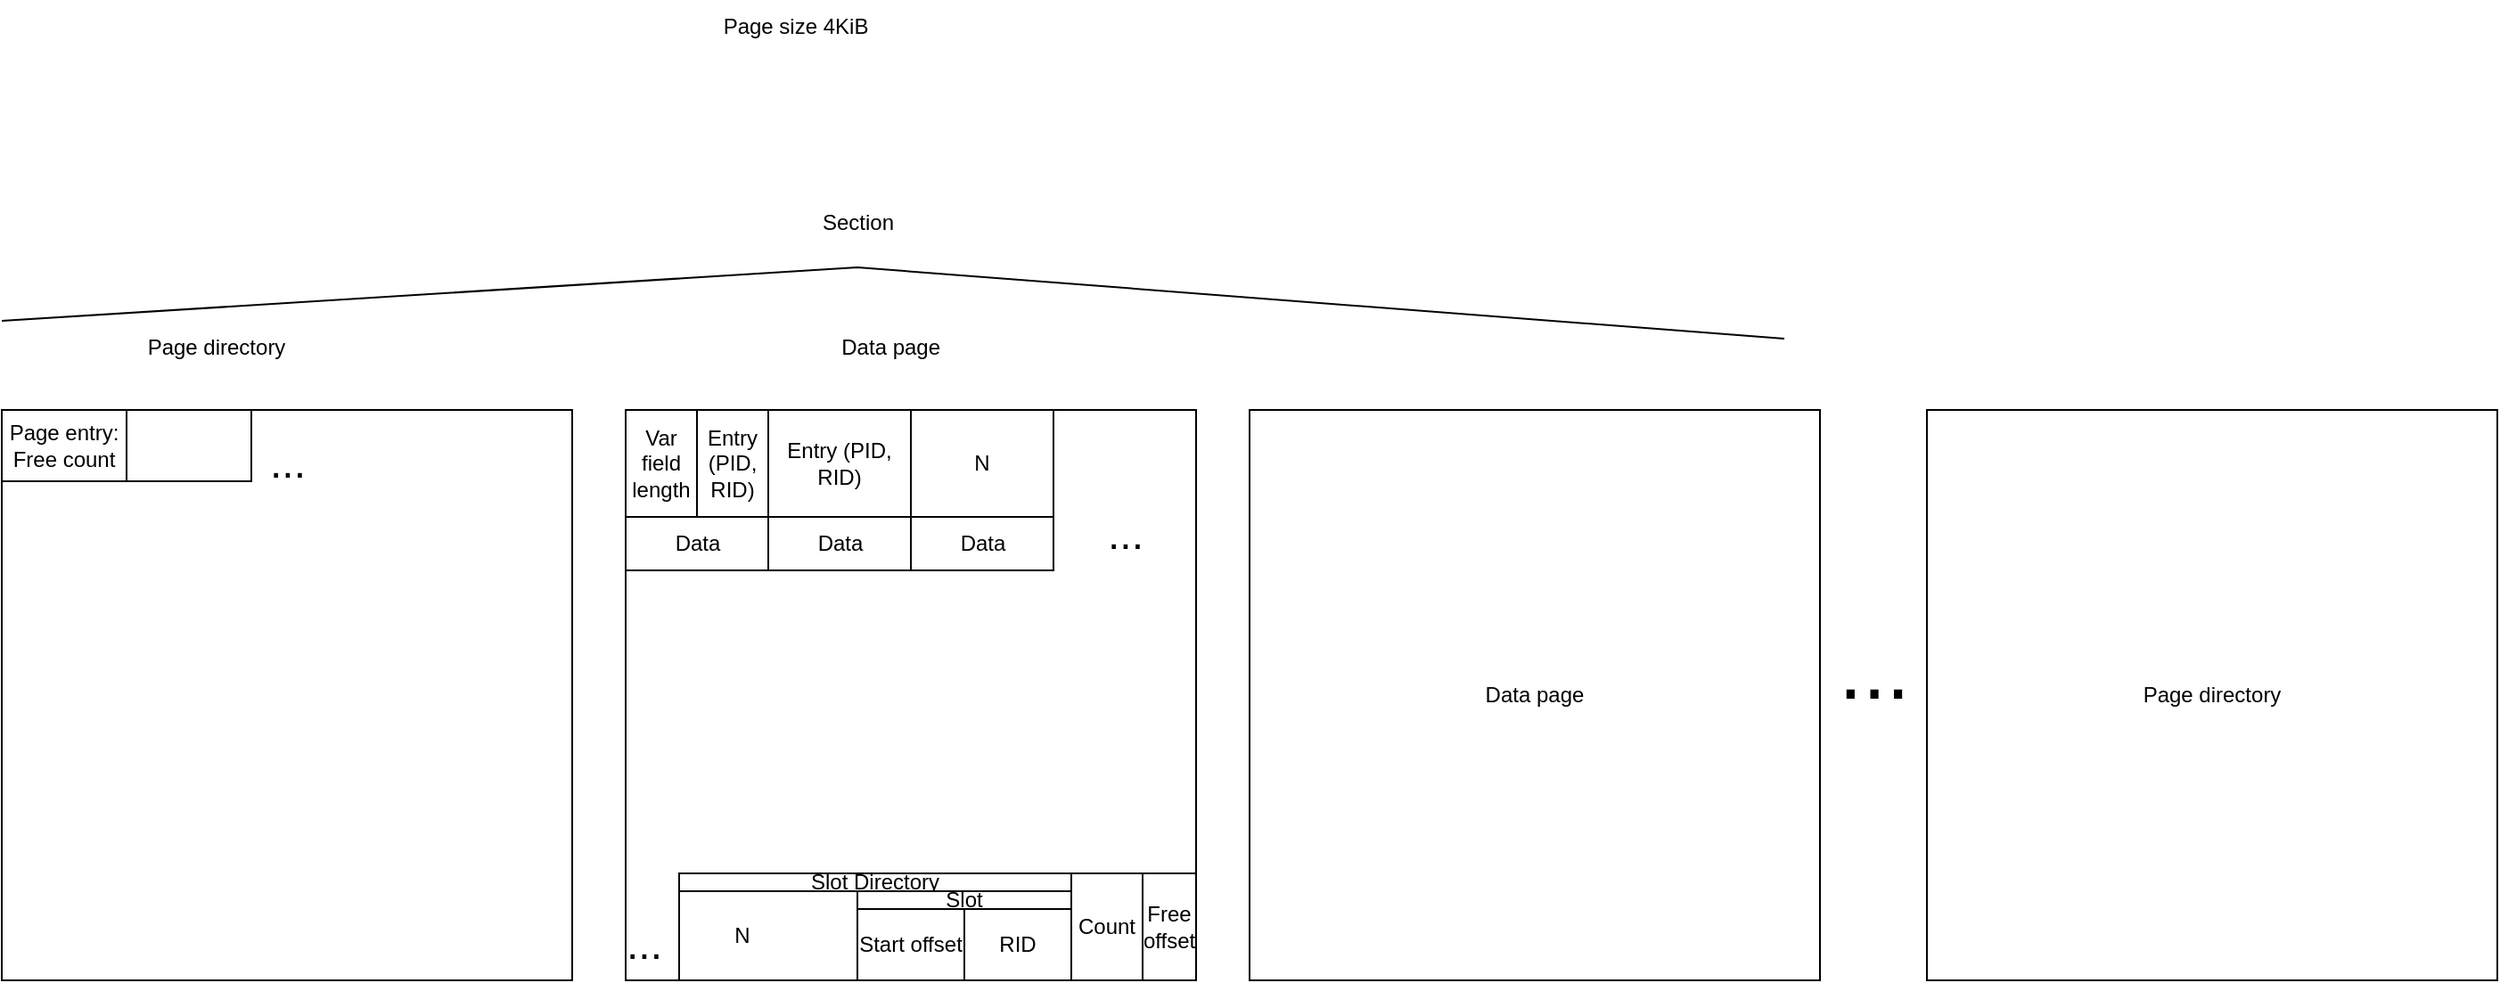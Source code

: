 <mxfile version="26.0.16">
  <diagram name="Page-1" id="jesis6ydwFvCg3yF08fC">
    <mxGraphModel dx="1290" dy="1723" grid="1" gridSize="10" guides="1" tooltips="1" connect="1" arrows="1" fold="1" page="1" pageScale="1" pageWidth="850" pageHeight="1100" math="0" shadow="0">
      <root>
        <mxCell id="0" />
        <mxCell id="1" parent="0" />
        <mxCell id="xviWKqRsHkdpLWUmEhDz-1" value="" style="whiteSpace=wrap;html=1;aspect=fixed;" parent="1" vertex="1">
          <mxGeometry x="370" y="20" width="320" height="320" as="geometry" />
        </mxCell>
        <mxCell id="xviWKqRsHkdpLWUmEhDz-3" value="Page directory" style="text;html=1;align=center;verticalAlign=middle;resizable=0;points=[];autosize=1;strokeColor=none;fillColor=none;" parent="1" vertex="1">
          <mxGeometry x="440" y="-30" width="100" height="30" as="geometry" />
        </mxCell>
        <mxCell id="xviWKqRsHkdpLWUmEhDz-8" value="" style="rounded=0;whiteSpace=wrap;html=1;" parent="1" vertex="1">
          <mxGeometry x="440" y="20" width="70" height="40" as="geometry" />
        </mxCell>
        <mxCell id="xviWKqRsHkdpLWUmEhDz-9" value="Page entry: Free count" style="rounded=0;whiteSpace=wrap;html=1;" parent="1" vertex="1">
          <mxGeometry x="370" y="20" width="70" height="40" as="geometry" />
        </mxCell>
        <mxCell id="xviWKqRsHkdpLWUmEhDz-10" value="&lt;font style=&quot;font-size: 24px;&quot;&gt;...&lt;/font&gt;" style="text;html=1;align=center;verticalAlign=middle;resizable=0;points=[];autosize=1;strokeColor=none;fillColor=none;" parent="1" vertex="1">
          <mxGeometry x="510" y="30" width="40" height="40" as="geometry" />
        </mxCell>
        <mxCell id="xviWKqRsHkdpLWUmEhDz-11" value="" style="whiteSpace=wrap;html=1;aspect=fixed;" parent="1" vertex="1">
          <mxGeometry x="720" y="20" width="320" height="320" as="geometry" />
        </mxCell>
        <mxCell id="xviWKqRsHkdpLWUmEhDz-12" value="" style="rounded=0;whiteSpace=wrap;html=1;" parent="1" vertex="1">
          <mxGeometry x="720" y="20" width="160" height="90" as="geometry" />
        </mxCell>
        <mxCell id="JhfrGm3bl157l_BFd9pG-1" value="" style="rounded=0;whiteSpace=wrap;html=1;" parent="1" vertex="1">
          <mxGeometry x="750" y="280" width="290" height="60" as="geometry" />
        </mxCell>
        <mxCell id="JhfrGm3bl157l_BFd9pG-2" value="Free offset" style="rounded=0;whiteSpace=wrap;html=1;" parent="1" vertex="1">
          <mxGeometry x="1010" y="280" width="30" height="60" as="geometry" />
        </mxCell>
        <mxCell id="JhfrGm3bl157l_BFd9pG-3" value="Slot Directory" style="rounded=0;whiteSpace=wrap;html=1;" parent="1" vertex="1">
          <mxGeometry x="750" y="280" width="220" height="10" as="geometry" />
        </mxCell>
        <mxCell id="JhfrGm3bl157l_BFd9pG-4" value="Slot" style="rounded=0;whiteSpace=wrap;html=1;" parent="1" vertex="1">
          <mxGeometry x="850" y="290" width="120" height="10" as="geometry" />
        </mxCell>
        <mxCell id="JhfrGm3bl157l_BFd9pG-5" value="" style="rounded=0;whiteSpace=wrap;html=1;" parent="1" vertex="1">
          <mxGeometry x="890" y="300" width="80" height="40" as="geometry" />
        </mxCell>
        <mxCell id="JhfrGm3bl157l_BFd9pG-6" value="&lt;font style=&quot;font-size: 24px;&quot;&gt;...&lt;/font&gt;" style="text;html=1;align=center;verticalAlign=middle;resizable=0;points=[];autosize=1;strokeColor=none;fillColor=none;" parent="1" vertex="1">
          <mxGeometry x="710" y="300" width="40" height="40" as="geometry" />
        </mxCell>
        <mxCell id="JhfrGm3bl157l_BFd9pG-7" value="N" style="text;html=1;align=center;verticalAlign=middle;resizable=0;points=[];autosize=1;strokeColor=none;fillColor=none;" parent="1" vertex="1">
          <mxGeometry x="770" y="300" width="30" height="30" as="geometry" />
        </mxCell>
        <mxCell id="JhfrGm3bl157l_BFd9pG-8" value="RID" style="rounded=0;whiteSpace=wrap;html=1;" parent="1" vertex="1">
          <mxGeometry x="910" y="300" width="60" height="40" as="geometry" />
        </mxCell>
        <mxCell id="JhfrGm3bl157l_BFd9pG-11" value="Count" style="rounded=0;whiteSpace=wrap;html=1;" parent="1" vertex="1">
          <mxGeometry x="970" y="280" width="40" height="60" as="geometry" />
        </mxCell>
        <mxCell id="JhfrGm3bl157l_BFd9pG-13" value="Entry (PID, RID)" style="rounded=0;whiteSpace=wrap;html=1;" parent="1" vertex="1">
          <mxGeometry x="760" y="20" width="40" height="60" as="geometry" />
        </mxCell>
        <mxCell id="JhfrGm3bl157l_BFd9pG-14" value="Data page&amp;nbsp;" style="text;html=1;align=center;verticalAlign=middle;resizable=0;points=[];autosize=1;strokeColor=none;fillColor=none;" parent="1" vertex="1">
          <mxGeometry x="830" y="-30" width="80" height="30" as="geometry" />
        </mxCell>
        <mxCell id="uQeXBm5_2oiLNZzTdzhn-1" value="Var field length" style="rounded=0;whiteSpace=wrap;html=1;" parent="1" vertex="1">
          <mxGeometry x="720" y="20" width="40" height="60" as="geometry" />
        </mxCell>
        <mxCell id="uQeXBm5_2oiLNZzTdzhn-3" value="" style="rounded=0;whiteSpace=wrap;html=1;" parent="1" vertex="1">
          <mxGeometry x="720" y="80" width="80" height="30" as="geometry" />
        </mxCell>
        <mxCell id="uQeXBm5_2oiLNZzTdzhn-4" value="Data" style="text;html=1;align=center;verticalAlign=middle;resizable=0;points=[];autosize=1;strokeColor=none;fillColor=none;" parent="1" vertex="1">
          <mxGeometry x="735" y="80" width="50" height="30" as="geometry" />
        </mxCell>
        <mxCell id="uQeXBm5_2oiLNZzTdzhn-8" value="Entry (PID, RID)" style="rounded=0;whiteSpace=wrap;html=1;" parent="1" vertex="1">
          <mxGeometry x="800" y="20" width="80" height="60" as="geometry" />
        </mxCell>
        <mxCell id="uQeXBm5_2oiLNZzTdzhn-10" value="" style="rounded=0;whiteSpace=wrap;html=1;" parent="1" vertex="1">
          <mxGeometry x="800" y="80" width="80" height="30" as="geometry" />
        </mxCell>
        <mxCell id="uQeXBm5_2oiLNZzTdzhn-11" value="Data" style="text;html=1;align=center;verticalAlign=middle;resizable=0;points=[];autosize=1;strokeColor=none;fillColor=none;" parent="1" vertex="1">
          <mxGeometry x="815" y="80" width="50" height="30" as="geometry" />
        </mxCell>
        <mxCell id="uQeXBm5_2oiLNZzTdzhn-14" value="" style="rounded=0;whiteSpace=wrap;html=1;" parent="1" vertex="1">
          <mxGeometry x="880" y="80" width="80" height="30" as="geometry" />
        </mxCell>
        <mxCell id="uQeXBm5_2oiLNZzTdzhn-15" value="Data" style="text;html=1;align=center;verticalAlign=middle;resizable=0;points=[];autosize=1;strokeColor=none;fillColor=none;" parent="1" vertex="1">
          <mxGeometry x="895" y="80" width="50" height="30" as="geometry" />
        </mxCell>
        <mxCell id="uQeXBm5_2oiLNZzTdzhn-16" value="N" style="rounded=0;whiteSpace=wrap;html=1;" parent="1" vertex="1">
          <mxGeometry x="880" y="20" width="80" height="60" as="geometry" />
        </mxCell>
        <mxCell id="uQeXBm5_2oiLNZzTdzhn-17" value="&lt;font style=&quot;font-size: 24px;&quot;&gt;...&lt;/font&gt;" style="text;html=1;align=center;verticalAlign=middle;resizable=0;points=[];autosize=1;strokeColor=none;fillColor=none;" parent="1" vertex="1">
          <mxGeometry x="980" y="70" width="40" height="40" as="geometry" />
        </mxCell>
        <mxCell id="uQeXBm5_2oiLNZzTdzhn-19" value="Start offset" style="rounded=0;whiteSpace=wrap;html=1;" parent="1" vertex="1">
          <mxGeometry x="850" y="300" width="60" height="40" as="geometry" />
        </mxCell>
        <mxCell id="uQeXBm5_2oiLNZzTdzhn-20" value="Page size 4KiB" style="text;html=1;align=center;verticalAlign=middle;resizable=0;points=[];autosize=1;strokeColor=none;fillColor=none;" parent="1" vertex="1">
          <mxGeometry x="765" y="-210" width="100" height="30" as="geometry" />
        </mxCell>
        <mxCell id="uQeXBm5_2oiLNZzTdzhn-22" value="&lt;font style=&quot;font-size: 48px;&quot;&gt;...&lt;/font&gt;" style="text;html=1;align=center;verticalAlign=middle;resizable=0;points=[];autosize=1;strokeColor=none;fillColor=none;" parent="1" vertex="1">
          <mxGeometry x="1390" y="130" width="60" height="70" as="geometry" />
        </mxCell>
        <mxCell id="uQeXBm5_2oiLNZzTdzhn-23" value="Page directory" style="whiteSpace=wrap;html=1;aspect=fixed;" parent="1" vertex="1">
          <mxGeometry x="1450" y="20" width="320" height="320" as="geometry" />
        </mxCell>
        <mxCell id="uQeXBm5_2oiLNZzTdzhn-24" value="Data page" style="whiteSpace=wrap;html=1;aspect=fixed;" parent="1" vertex="1">
          <mxGeometry x="1070" y="20" width="320" height="320" as="geometry" />
        </mxCell>
        <mxCell id="Us1ztpv7FVMx5mKfaYVm-15" value="" style="endArrow=none;html=1;rounded=0;" parent="1" edge="1">
          <mxGeometry width="50" height="50" relative="1" as="geometry">
            <mxPoint x="370" y="-30" as="sourcePoint" />
            <mxPoint x="1370" y="-20" as="targetPoint" />
            <Array as="points">
              <mxPoint x="850" y="-60" />
            </Array>
          </mxGeometry>
        </mxCell>
        <mxCell id="Us1ztpv7FVMx5mKfaYVm-16" value="Section" style="text;html=1;align=center;verticalAlign=middle;resizable=0;points=[];autosize=1;strokeColor=none;fillColor=none;" parent="1" vertex="1">
          <mxGeometry x="820" y="-100" width="60" height="30" as="geometry" />
        </mxCell>
      </root>
    </mxGraphModel>
  </diagram>
</mxfile>

